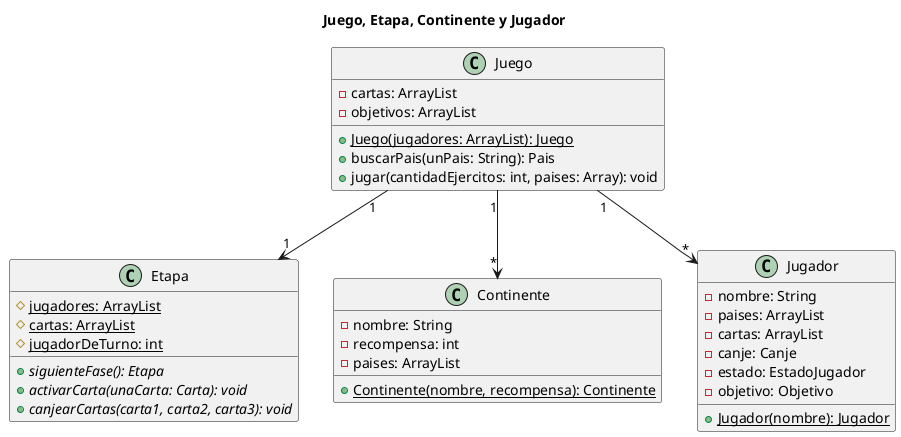 @startuml

title Juego, Etapa, Continente y Jugador

class Juego {
    - cartas: ArrayList
    - objetivos: ArrayList
    + {static} Juego(jugadores: ArrayList): Juego
    + buscarPais(unPais: String): Pais
    + jugar(cantidadEjercitos: int, paises: Array): void

}

Juego "1" --> "1" Etapa

class Etapa {
    # {static} jugadores: ArrayList
    # {static} cartas: ArrayList
    # {static} jugadorDeTurno: int
    + {abstract} siguienteFase(): Etapa
    + {abstract} activarCarta(unaCarta: Carta): void
    + {abstract} canjearCartas(carta1, carta2, carta3): void
}

Juego "1" --> "*" Continente

class Continente {
    - nombre: String
    - recompensa: int
    - paises: ArrayList
    + {static} Continente(nombre, recompensa): Continente
}

Juego "1" --> "*" Jugador

class Jugador {
    - nombre: String
    - paises: ArrayList
    - cartas: ArrayList
    - canje: Canje
    - estado: EstadoJugador
    - objetivo: Objetivo
    + {static} Jugador(nombre): Jugador
}

@enduml